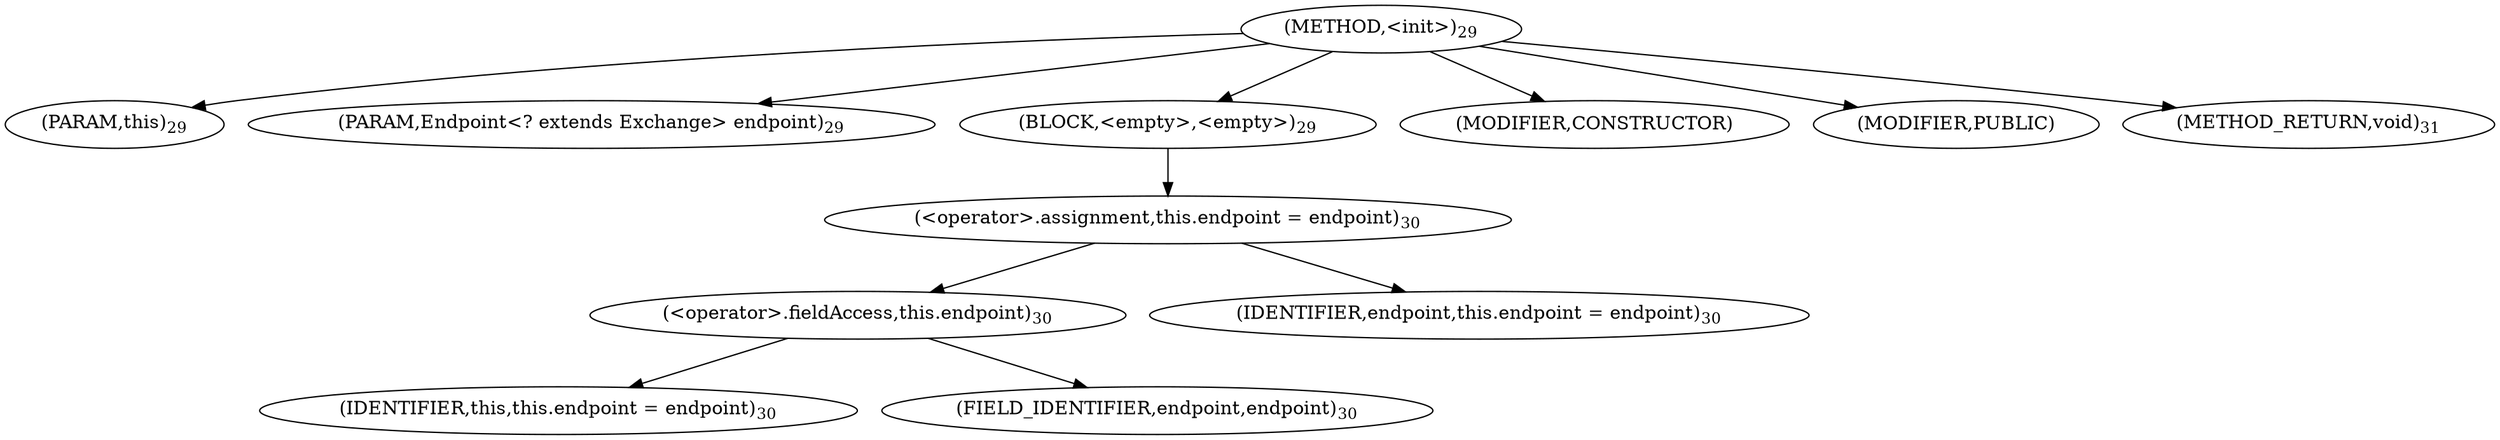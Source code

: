 digraph "&lt;init&gt;" {  
"23" [label = <(METHOD,&lt;init&gt;)<SUB>29</SUB>> ]
"4" [label = <(PARAM,this)<SUB>29</SUB>> ]
"24" [label = <(PARAM,Endpoint&lt;? extends Exchange&gt; endpoint)<SUB>29</SUB>> ]
"25" [label = <(BLOCK,&lt;empty&gt;,&lt;empty&gt;)<SUB>29</SUB>> ]
"26" [label = <(&lt;operator&gt;.assignment,this.endpoint = endpoint)<SUB>30</SUB>> ]
"27" [label = <(&lt;operator&gt;.fieldAccess,this.endpoint)<SUB>30</SUB>> ]
"3" [label = <(IDENTIFIER,this,this.endpoint = endpoint)<SUB>30</SUB>> ]
"28" [label = <(FIELD_IDENTIFIER,endpoint,endpoint)<SUB>30</SUB>> ]
"29" [label = <(IDENTIFIER,endpoint,this.endpoint = endpoint)<SUB>30</SUB>> ]
"30" [label = <(MODIFIER,CONSTRUCTOR)> ]
"31" [label = <(MODIFIER,PUBLIC)> ]
"32" [label = <(METHOD_RETURN,void)<SUB>31</SUB>> ]
  "23" -> "4" 
  "23" -> "24" 
  "23" -> "25" 
  "23" -> "30" 
  "23" -> "31" 
  "23" -> "32" 
  "25" -> "26" 
  "26" -> "27" 
  "26" -> "29" 
  "27" -> "3" 
  "27" -> "28" 
}
